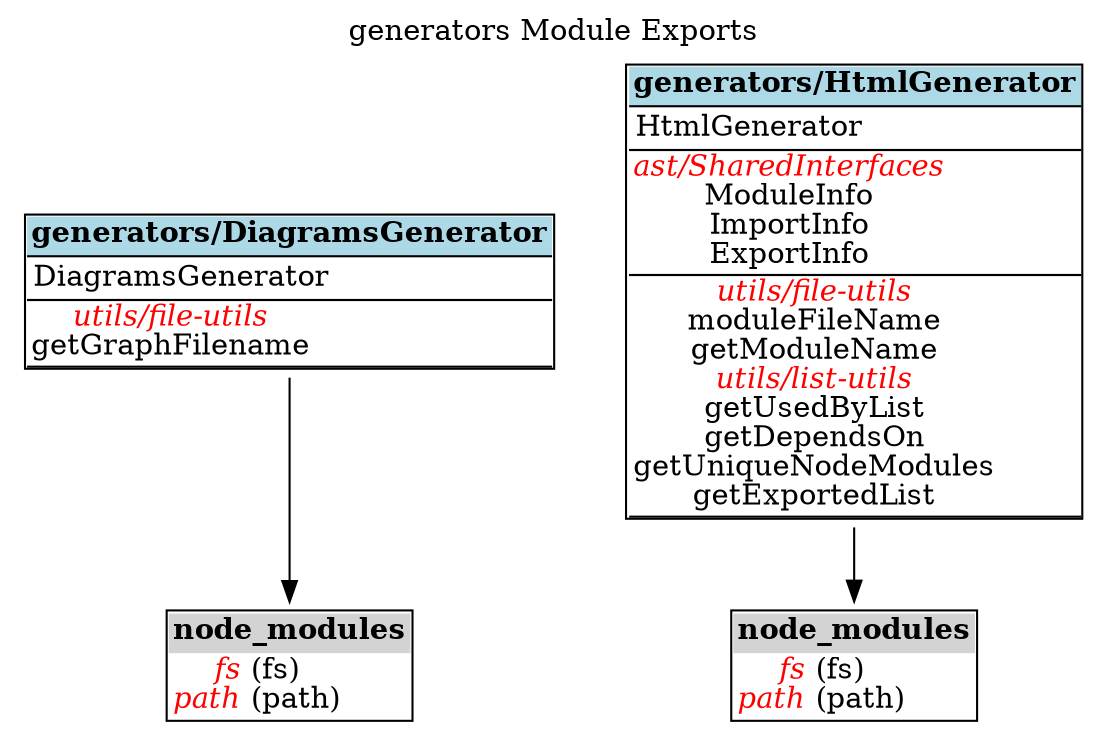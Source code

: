 digraph {label="generators Module Exports";
labelloc="t";
"generators/DiagramsGenerator" [shape=none, label=<<TABLE cellspacing="0" cellborder="0" align="left">
<TR><TD bgcolor="lightblue" HREF="docs/tsdocs/modules/_generators_DiagramsGenerator_.html" TARGET="_blank" align="center"><B>generators/DiagramsGenerator</B></TD></TR>
<TR><TD BORDER="1" SIDES="TB" align="left">
DiagramsGenerator<BR/>
</TD></TR>
<TR><TD BORDER="1" SIDES="TB" cellpadding="1" align="left">
<font color="red"><I>utils/file-utils</I></font><BR/>
getGraphFilename<BR/>
</TD></TR>
</TABLE>>];
"generators/DiagramsGenerator-node_modules" [shape=none, label=<<TABLE cellspacing="0" cellborder="0" align="left">
<TR><TD bgcolor="lightgrey" align="center"><B>node_modules</B></TD></TR>
<TR><TD align="left">
<font color="red"><I>fs</I></font> (fs)<BR/>
<font color="red"><I>path</I></font> (path)<BR/>
</TD></TR>
</TABLE>>];
"generators/DiagramsGenerator"->"generators/DiagramsGenerator-node_modules";
"generators/HtmlGenerator" [shape=none, label=<<TABLE cellspacing="0" cellborder="0" align="left">
<TR><TD bgcolor="lightblue" HREF="docs/tsdocs/modules/_generators_HtmlGenerator_.html" TARGET="_blank" align="center"><B>generators/HtmlGenerator</B></TD></TR>
<TR><TD BORDER="1" SIDES="TB" align="left">
HtmlGenerator<BR/>
</TD></TR>
<TR><TD BORDER="1" SIDES="TB" cellpadding="1" align="left">
<font color="red"><I>ast/SharedInterfaces</I></font><BR/>
ModuleInfo<BR/>
ImportInfo<BR/>
ExportInfo<BR/>
</TD></TR>
<TR><TD BORDER="1" SIDES="TB" cellpadding="1" align="left">
<font color="red"><I>utils/file-utils</I></font><BR/>
moduleFileName<BR/>
getModuleName<BR/>
<font color="red"><I>utils/list-utils</I></font><BR/>
getUsedByList<BR/>
getDependsOn<BR/>
getUniqueNodeModules<BR/>
getExportedList<BR/>
</TD></TR>
</TABLE>>];
"generators/HtmlGenerator-node_modules" [shape=none, label=<<TABLE cellspacing="0" cellborder="0" align="left">
<TR><TD bgcolor="lightgrey" align="center"><B>node_modules</B></TD></TR>
<TR><TD align="left">
<font color="red"><I>fs</I></font> (fs)<BR/>
<font color="red"><I>path</I></font> (path)<BR/>
</TD></TR>
</TABLE>>];
"generators/HtmlGenerator"->"generators/HtmlGenerator-node_modules";
}
